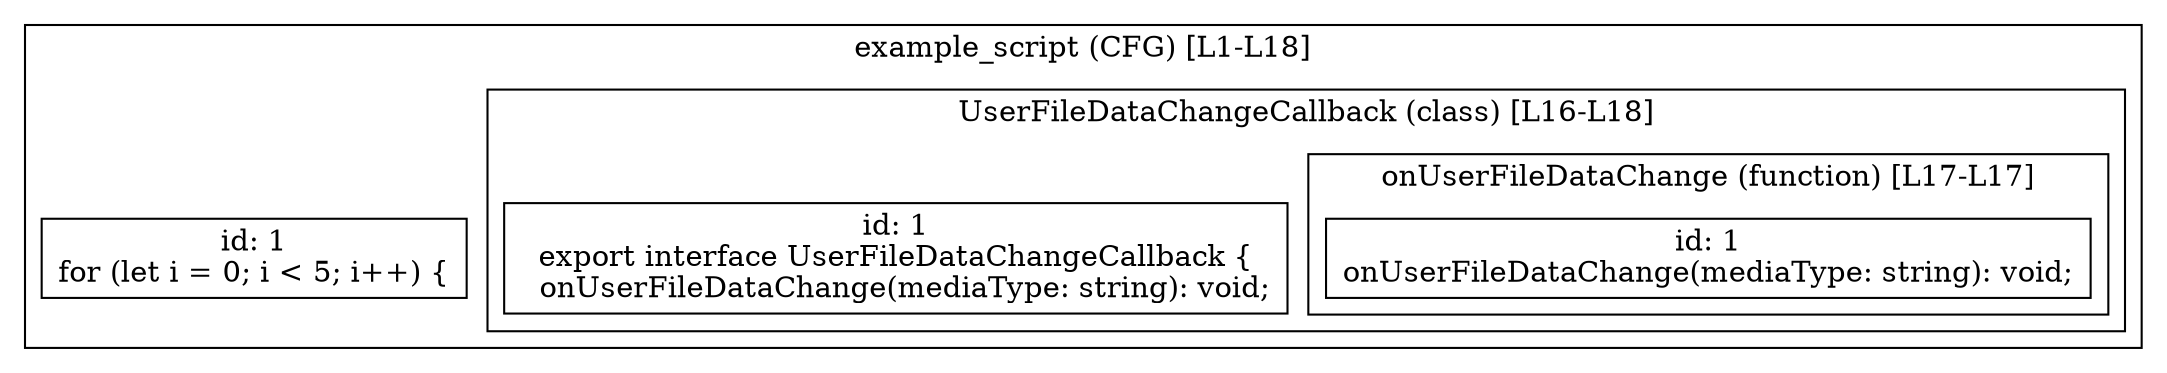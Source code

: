 digraph "68.ts" {
  subgraph "cluster_1" {
    label="example_script (CFG) [L1-L18]";
    node_1_1 [label="id: 1\nfor (let i = 0; i < 5; i++) {", shape=box];
  subgraph "cluster_2" {
    label="UserFileDataChangeCallback (class) [L16-L18]";
    node_2_1 [label="id: 1\nexport interface UserFileDataChangeCallback {
  onUserFileDataChange(mediaType: string): void;", shape=box];
  subgraph "cluster_3" {
    label="onUserFileDataChange (function) [L17-L17]";
    node_3_1 [label="id: 1\nonUserFileDataChange(mediaType: string): void;", shape=box];
  }
  }
  }
}